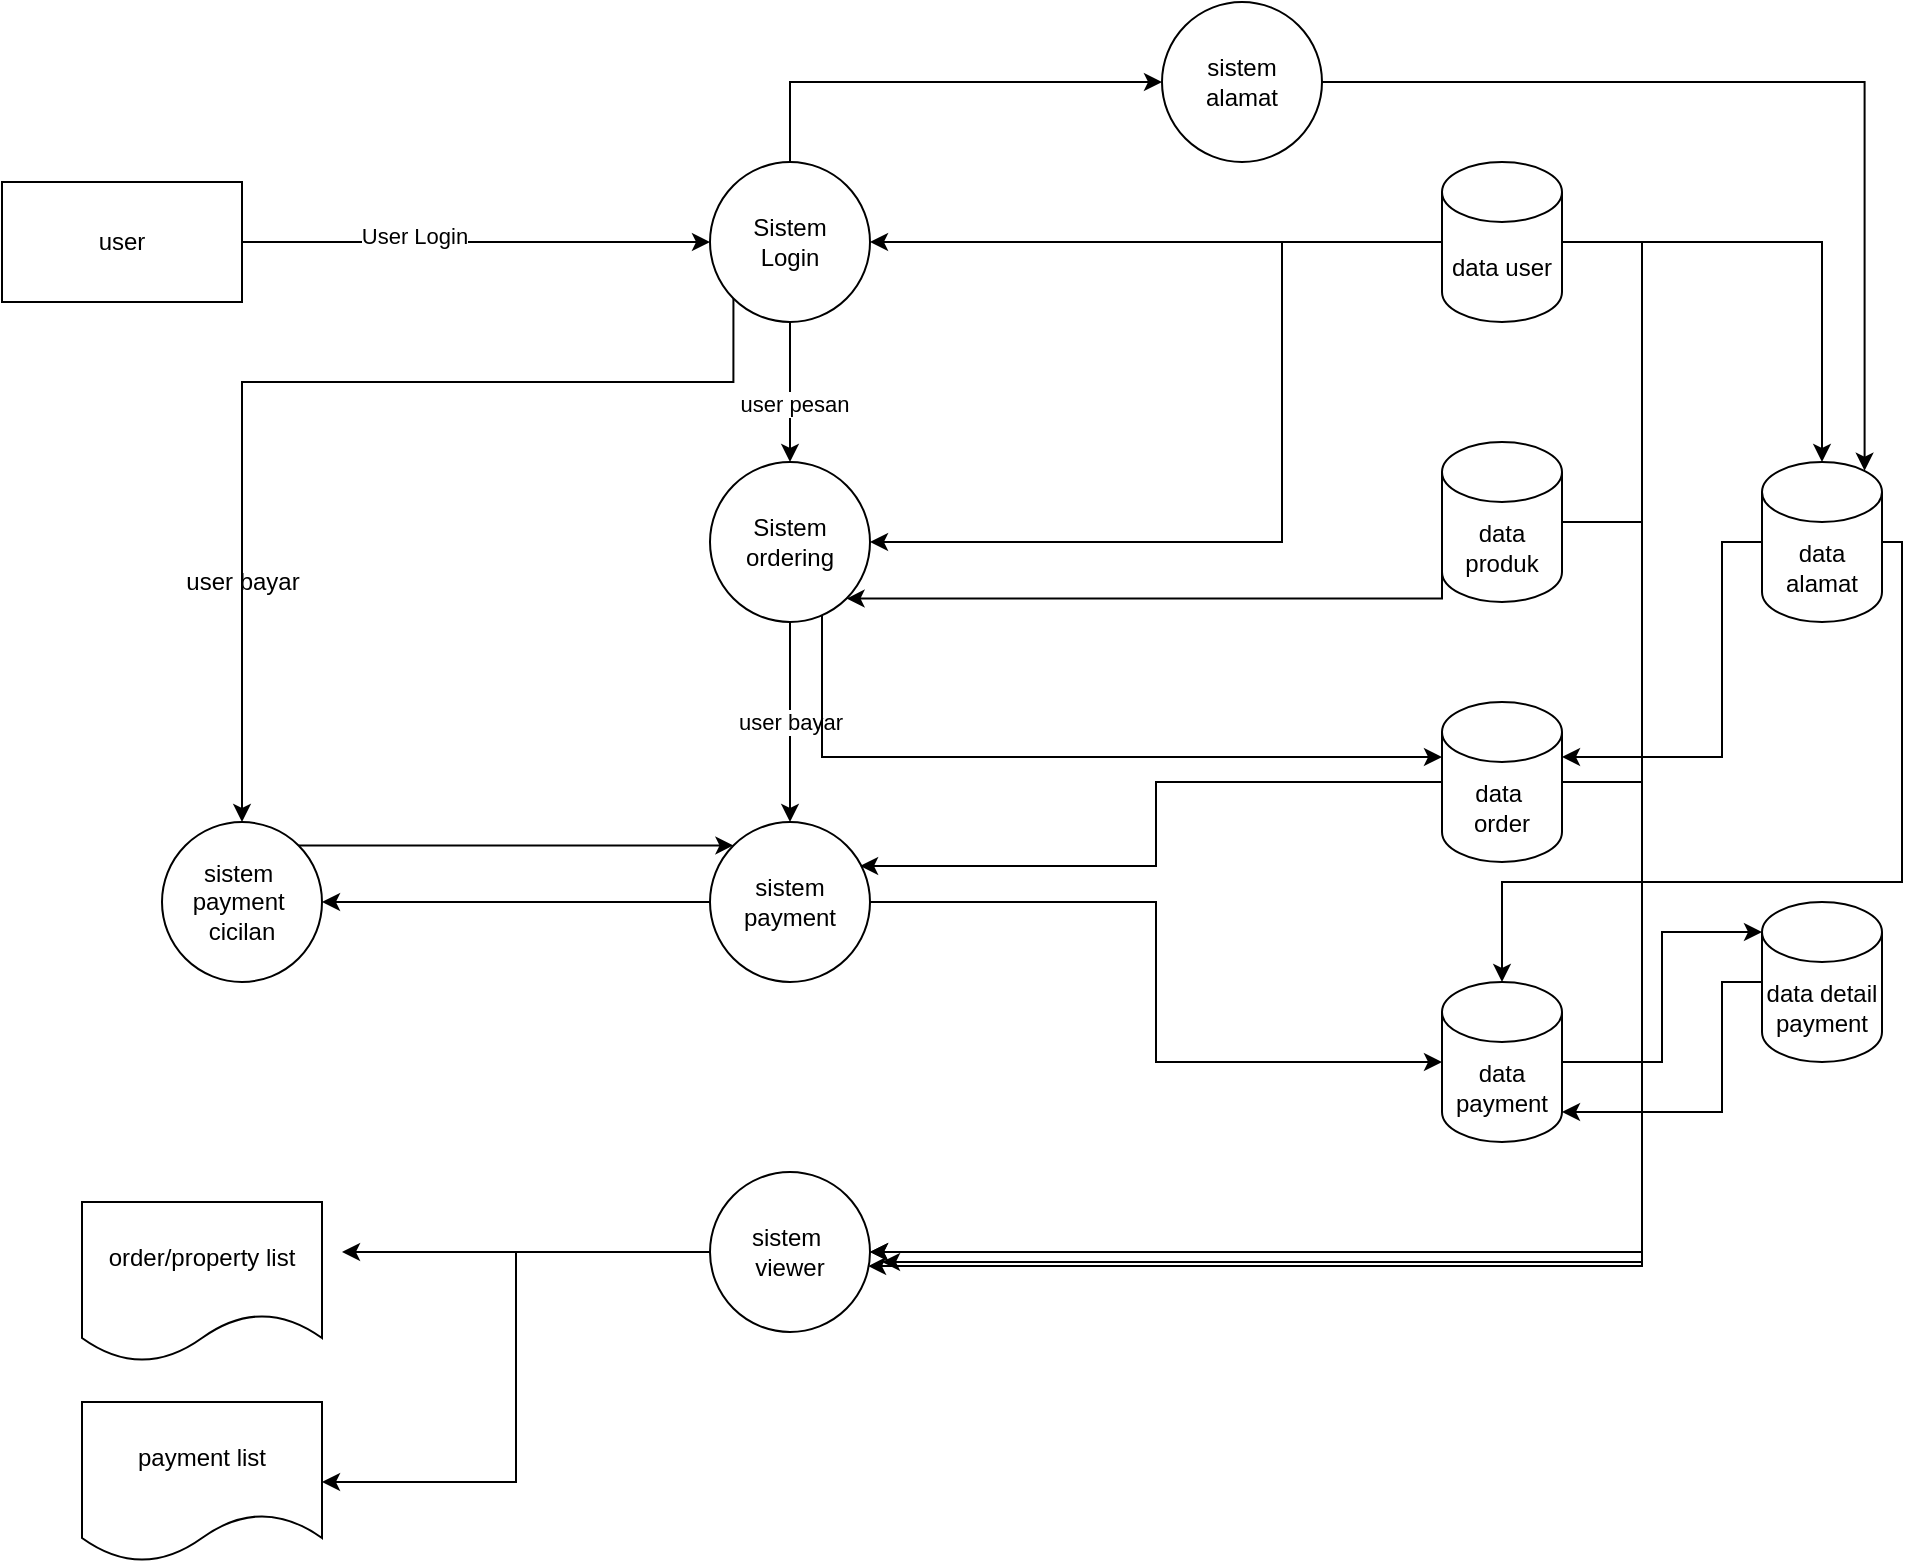 <mxfile version="13.7.9" type="device"><diagram id="C5RBs43oDa-KdzZeNtuy" name="Page-1"><mxGraphModel dx="1086" dy="816" grid="1" gridSize="10" guides="1" tooltips="1" connect="1" arrows="1" fold="1" page="1" pageScale="1" pageWidth="827" pageHeight="1169" math="0" shadow="0"><root><mxCell id="WIyWlLk6GJQsqaUBKTNV-0"/><mxCell id="WIyWlLk6GJQsqaUBKTNV-1" parent="WIyWlLk6GJQsqaUBKTNV-0"/><mxCell id="4KQvOuTk4FYaemT-tIFj-16" value="user bayar" style="edgeStyle=orthogonalEdgeStyle;rounded=0;orthogonalLoop=1;jettySize=auto;html=1;entryX=0.5;entryY=0;entryDx=0;entryDy=0;" parent="WIyWlLk6GJQsqaUBKTNV-1" source="4KQvOuTk4FYaemT-tIFj-0" target="4KQvOuTk4FYaemT-tIFj-15" edge="1"><mxGeometry relative="1" as="geometry"/></mxCell><mxCell id="4KQvOuTk4FYaemT-tIFj-21" style="edgeStyle=orthogonalEdgeStyle;rounded=0;orthogonalLoop=1;jettySize=auto;html=1;entryX=0;entryY=0;entryDx=0;entryDy=27.5;entryPerimeter=0;" parent="WIyWlLk6GJQsqaUBKTNV-1" source="4KQvOuTk4FYaemT-tIFj-0" target="4KQvOuTk4FYaemT-tIFj-20" edge="1"><mxGeometry relative="1" as="geometry"><Array as="points"><mxPoint x="430" y="378"/></Array></mxGeometry></mxCell><mxCell id="4KQvOuTk4FYaemT-tIFj-0" value="Sistem&lt;br&gt;ordering" style="ellipse;whiteSpace=wrap;html=1;aspect=fixed;" parent="WIyWlLk6GJQsqaUBKTNV-1" vertex="1"><mxGeometry x="374" y="230" width="80" height="80" as="geometry"/></mxCell><mxCell id="4KQvOuTk4FYaemT-tIFj-3" style="edgeStyle=orthogonalEdgeStyle;rounded=0;orthogonalLoop=1;jettySize=auto;html=1;" parent="WIyWlLk6GJQsqaUBKTNV-1" source="4KQvOuTk4FYaemT-tIFj-1" target="4KQvOuTk4FYaemT-tIFj-2" edge="1"><mxGeometry relative="1" as="geometry"/></mxCell><mxCell id="4KQvOuTk4FYaemT-tIFj-8" value="User Login" style="edgeLabel;html=1;align=center;verticalAlign=middle;resizable=0;points=[];" parent="4KQvOuTk4FYaemT-tIFj-3" vertex="1" connectable="0"><mxGeometry x="-0.265" y="3" relative="1" as="geometry"><mxPoint as="offset"/></mxGeometry></mxCell><mxCell id="4KQvOuTk4FYaemT-tIFj-1" value="user" style="rounded=0;whiteSpace=wrap;html=1;" parent="WIyWlLk6GJQsqaUBKTNV-1" vertex="1"><mxGeometry x="20" y="90" width="120" height="60" as="geometry"/></mxCell><mxCell id="4KQvOuTk4FYaemT-tIFj-9" style="edgeStyle=orthogonalEdgeStyle;rounded=0;orthogonalLoop=1;jettySize=auto;html=1;entryX=0.5;entryY=0;entryDx=0;entryDy=0;" parent="WIyWlLk6GJQsqaUBKTNV-1" source="4KQvOuTk4FYaemT-tIFj-2" target="4KQvOuTk4FYaemT-tIFj-0" edge="1"><mxGeometry relative="1" as="geometry"/></mxCell><mxCell id="4KQvOuTk4FYaemT-tIFj-10" value="user pesan" style="edgeLabel;html=1;align=center;verticalAlign=middle;resizable=0;points=[];" parent="4KQvOuTk4FYaemT-tIFj-9" vertex="1" connectable="0"><mxGeometry x="0.175" y="2" relative="1" as="geometry"><mxPoint as="offset"/></mxGeometry></mxCell><mxCell id="4KQvOuTk4FYaemT-tIFj-51" style="edgeStyle=orthogonalEdgeStyle;rounded=0;orthogonalLoop=1;jettySize=auto;html=1;exitX=0;exitY=1;exitDx=0;exitDy=0;entryX=0.5;entryY=0;entryDx=0;entryDy=0;" parent="WIyWlLk6GJQsqaUBKTNV-1" source="4KQvOuTk4FYaemT-tIFj-2" target="4KQvOuTk4FYaemT-tIFj-37" edge="1"><mxGeometry relative="1" as="geometry"><Array as="points"><mxPoint x="386" y="190"/><mxPoint x="140" y="190"/></Array></mxGeometry></mxCell><mxCell id="4KQvOuTk4FYaemT-tIFj-54" style="edgeStyle=orthogonalEdgeStyle;rounded=0;orthogonalLoop=1;jettySize=auto;html=1;entryX=0;entryY=0.5;entryDx=0;entryDy=0;" parent="WIyWlLk6GJQsqaUBKTNV-1" source="4KQvOuTk4FYaemT-tIFj-2" target="4KQvOuTk4FYaemT-tIFj-53" edge="1"><mxGeometry relative="1" as="geometry"><Array as="points"><mxPoint x="414" y="40"/></Array></mxGeometry></mxCell><mxCell id="4KQvOuTk4FYaemT-tIFj-2" value="Sistem&lt;br&gt;Login" style="ellipse;whiteSpace=wrap;html=1;aspect=fixed;" parent="WIyWlLk6GJQsqaUBKTNV-1" vertex="1"><mxGeometry x="374" y="80" width="80" height="80" as="geometry"/></mxCell><mxCell id="4KQvOuTk4FYaemT-tIFj-14" style="edgeStyle=orthogonalEdgeStyle;rounded=0;orthogonalLoop=1;jettySize=auto;html=1;entryX=1;entryY=0.5;entryDx=0;entryDy=0;" parent="WIyWlLk6GJQsqaUBKTNV-1" source="4KQvOuTk4FYaemT-tIFj-13" target="4KQvOuTk4FYaemT-tIFj-2" edge="1"><mxGeometry relative="1" as="geometry"/></mxCell><mxCell id="4KQvOuTk4FYaemT-tIFj-17" style="edgeStyle=orthogonalEdgeStyle;rounded=0;orthogonalLoop=1;jettySize=auto;html=1;entryX=1;entryY=0.5;entryDx=0;entryDy=0;exitX=0;exitY=0.5;exitDx=0;exitDy=0;exitPerimeter=0;" parent="WIyWlLk6GJQsqaUBKTNV-1" source="4KQvOuTk4FYaemT-tIFj-13" target="4KQvOuTk4FYaemT-tIFj-0" edge="1"><mxGeometry relative="1" as="geometry"><Array as="points"><mxPoint x="660" y="120"/><mxPoint x="660" y="270"/></Array></mxGeometry></mxCell><mxCell id="4KQvOuTk4FYaemT-tIFj-29" style="edgeStyle=orthogonalEdgeStyle;rounded=0;orthogonalLoop=1;jettySize=auto;html=1;entryX=1;entryY=0.5;entryDx=0;entryDy=0;" parent="WIyWlLk6GJQsqaUBKTNV-1" source="4KQvOuTk4FYaemT-tIFj-13" target="4KQvOuTk4FYaemT-tIFj-26" edge="1"><mxGeometry relative="1" as="geometry"><Array as="points"><mxPoint x="840" y="120"/><mxPoint x="840" y="625"/></Array></mxGeometry></mxCell><mxCell id="4KQvOuTk4FYaemT-tIFj-45" style="edgeStyle=orthogonalEdgeStyle;rounded=0;orthogonalLoop=1;jettySize=auto;html=1;entryX=0.5;entryY=0;entryDx=0;entryDy=0;entryPerimeter=0;" parent="WIyWlLk6GJQsqaUBKTNV-1" source="4KQvOuTk4FYaemT-tIFj-13" target="4KQvOuTk4FYaemT-tIFj-43" edge="1"><mxGeometry relative="1" as="geometry"/></mxCell><mxCell id="4KQvOuTk4FYaemT-tIFj-13" value="data user" style="shape=cylinder3;whiteSpace=wrap;html=1;boundedLbl=1;backgroundOutline=1;size=15;" parent="WIyWlLk6GJQsqaUBKTNV-1" vertex="1"><mxGeometry x="740" y="80" width="60" height="80" as="geometry"/></mxCell><mxCell id="4KQvOuTk4FYaemT-tIFj-23" style="edgeStyle=orthogonalEdgeStyle;rounded=0;orthogonalLoop=1;jettySize=auto;html=1;" parent="WIyWlLk6GJQsqaUBKTNV-1" source="4KQvOuTk4FYaemT-tIFj-15" target="4KQvOuTk4FYaemT-tIFj-22" edge="1"><mxGeometry relative="1" as="geometry"/></mxCell><mxCell id="4KQvOuTk4FYaemT-tIFj-38" style="edgeStyle=orthogonalEdgeStyle;rounded=0;orthogonalLoop=1;jettySize=auto;html=1;entryX=1;entryY=0.5;entryDx=0;entryDy=0;" parent="WIyWlLk6GJQsqaUBKTNV-1" source="4KQvOuTk4FYaemT-tIFj-15" target="4KQvOuTk4FYaemT-tIFj-37" edge="1"><mxGeometry relative="1" as="geometry"/></mxCell><mxCell id="4KQvOuTk4FYaemT-tIFj-15" value="sistem payment" style="ellipse;whiteSpace=wrap;html=1;aspect=fixed;" parent="WIyWlLk6GJQsqaUBKTNV-1" vertex="1"><mxGeometry x="374" y="410" width="80" height="80" as="geometry"/></mxCell><mxCell id="4KQvOuTk4FYaemT-tIFj-19" style="edgeStyle=orthogonalEdgeStyle;rounded=0;orthogonalLoop=1;jettySize=auto;html=1;entryX=1;entryY=1;entryDx=0;entryDy=0;exitX=0;exitY=0.5;exitDx=0;exitDy=0;exitPerimeter=0;" parent="WIyWlLk6GJQsqaUBKTNV-1" source="4KQvOuTk4FYaemT-tIFj-18" target="4KQvOuTk4FYaemT-tIFj-0" edge="1"><mxGeometry relative="1" as="geometry"><Array as="points"><mxPoint x="740" y="298"/></Array></mxGeometry></mxCell><mxCell id="4KQvOuTk4FYaemT-tIFj-32" style="edgeStyle=orthogonalEdgeStyle;rounded=0;orthogonalLoop=1;jettySize=auto;html=1;entryX=1;entryY=0.5;entryDx=0;entryDy=0;" parent="WIyWlLk6GJQsqaUBKTNV-1" source="4KQvOuTk4FYaemT-tIFj-18" target="4KQvOuTk4FYaemT-tIFj-26" edge="1"><mxGeometry relative="1" as="geometry"><Array as="points"><mxPoint x="840" y="260"/><mxPoint x="840" y="625"/></Array></mxGeometry></mxCell><mxCell id="4KQvOuTk4FYaemT-tIFj-18" value="data produk" style="shape=cylinder3;whiteSpace=wrap;html=1;boundedLbl=1;backgroundOutline=1;size=15;" parent="WIyWlLk6GJQsqaUBKTNV-1" vertex="1"><mxGeometry x="740" y="220" width="60" height="80" as="geometry"/></mxCell><mxCell id="4KQvOuTk4FYaemT-tIFj-24" style="edgeStyle=orthogonalEdgeStyle;rounded=0;orthogonalLoop=1;jettySize=auto;html=1;entryX=0.938;entryY=0.275;entryDx=0;entryDy=0;entryPerimeter=0;" parent="WIyWlLk6GJQsqaUBKTNV-1" source="4KQvOuTk4FYaemT-tIFj-20" target="4KQvOuTk4FYaemT-tIFj-15" edge="1"><mxGeometry relative="1" as="geometry"/></mxCell><mxCell id="4KQvOuTk4FYaemT-tIFj-33" style="edgeStyle=orthogonalEdgeStyle;rounded=0;orthogonalLoop=1;jettySize=auto;html=1;" parent="WIyWlLk6GJQsqaUBKTNV-1" source="4KQvOuTk4FYaemT-tIFj-20" edge="1"><mxGeometry relative="1" as="geometry"><mxPoint x="460" y="630" as="targetPoint"/><Array as="points"><mxPoint x="840" y="390"/><mxPoint x="840" y="630"/></Array></mxGeometry></mxCell><mxCell id="4KQvOuTk4FYaemT-tIFj-20" value="data&amp;nbsp;&lt;br&gt;order" style="shape=cylinder3;whiteSpace=wrap;html=1;boundedLbl=1;backgroundOutline=1;size=15;" parent="WIyWlLk6GJQsqaUBKTNV-1" vertex="1"><mxGeometry x="740" y="350" width="60" height="80" as="geometry"/></mxCell><mxCell id="4KQvOuTk4FYaemT-tIFj-34" style="edgeStyle=orthogonalEdgeStyle;rounded=0;orthogonalLoop=1;jettySize=auto;html=1;entryX=0.988;entryY=0.588;entryDx=0;entryDy=0;entryPerimeter=0;" parent="WIyWlLk6GJQsqaUBKTNV-1" source="4KQvOuTk4FYaemT-tIFj-22" target="4KQvOuTk4FYaemT-tIFj-26" edge="1"><mxGeometry relative="1" as="geometry"><Array as="points"><mxPoint x="840" y="530"/><mxPoint x="840" y="632"/></Array></mxGeometry></mxCell><mxCell id="4KQvOuTk4FYaemT-tIFj-40" style="edgeStyle=orthogonalEdgeStyle;rounded=0;orthogonalLoop=1;jettySize=auto;html=1;entryX=0;entryY=0;entryDx=0;entryDy=15;entryPerimeter=0;" parent="WIyWlLk6GJQsqaUBKTNV-1" source="4KQvOuTk4FYaemT-tIFj-22" target="4KQvOuTk4FYaemT-tIFj-39" edge="1"><mxGeometry relative="1" as="geometry"/></mxCell><mxCell id="4KQvOuTk4FYaemT-tIFj-22" value="data payment" style="shape=cylinder3;whiteSpace=wrap;html=1;boundedLbl=1;backgroundOutline=1;size=15;" parent="WIyWlLk6GJQsqaUBKTNV-1" vertex="1"><mxGeometry x="740" y="490" width="60" height="80" as="geometry"/></mxCell><mxCell id="4KQvOuTk4FYaemT-tIFj-25" value="order/property list" style="shape=document;whiteSpace=wrap;html=1;boundedLbl=1;" parent="WIyWlLk6GJQsqaUBKTNV-1" vertex="1"><mxGeometry x="60" y="600" width="120" height="80" as="geometry"/></mxCell><mxCell id="4KQvOuTk4FYaemT-tIFj-28" style="edgeStyle=orthogonalEdgeStyle;rounded=0;orthogonalLoop=1;jettySize=auto;html=1;" parent="WIyWlLk6GJQsqaUBKTNV-1" source="4KQvOuTk4FYaemT-tIFj-26" edge="1"><mxGeometry relative="1" as="geometry"><mxPoint x="190" y="625" as="targetPoint"/></mxGeometry></mxCell><mxCell id="4KQvOuTk4FYaemT-tIFj-36" style="edgeStyle=orthogonalEdgeStyle;rounded=0;orthogonalLoop=1;jettySize=auto;html=1;entryX=1;entryY=0.5;entryDx=0;entryDy=0;" parent="WIyWlLk6GJQsqaUBKTNV-1" source="4KQvOuTk4FYaemT-tIFj-26" target="4KQvOuTk4FYaemT-tIFj-35" edge="1"><mxGeometry relative="1" as="geometry"/></mxCell><mxCell id="4KQvOuTk4FYaemT-tIFj-26" value="sistem&amp;nbsp;&lt;br&gt;viewer" style="ellipse;whiteSpace=wrap;html=1;aspect=fixed;" parent="WIyWlLk6GJQsqaUBKTNV-1" vertex="1"><mxGeometry x="374" y="585" width="80" height="80" as="geometry"/></mxCell><mxCell id="4KQvOuTk4FYaemT-tIFj-35" value="payment list" style="shape=document;whiteSpace=wrap;html=1;boundedLbl=1;" parent="WIyWlLk6GJQsqaUBKTNV-1" vertex="1"><mxGeometry x="60" y="700" width="120" height="80" as="geometry"/></mxCell><mxCell id="4KQvOuTk4FYaemT-tIFj-42" style="edgeStyle=orthogonalEdgeStyle;rounded=0;orthogonalLoop=1;jettySize=auto;html=1;exitX=1;exitY=0;exitDx=0;exitDy=0;entryX=0;entryY=0;entryDx=0;entryDy=0;" parent="WIyWlLk6GJQsqaUBKTNV-1" source="4KQvOuTk4FYaemT-tIFj-37" target="4KQvOuTk4FYaemT-tIFj-15" edge="1"><mxGeometry relative="1" as="geometry"/></mxCell><mxCell id="4KQvOuTk4FYaemT-tIFj-37" value="sistem&amp;nbsp;&lt;br&gt;payment&amp;nbsp;&lt;br&gt;cicilan" style="ellipse;whiteSpace=wrap;html=1;aspect=fixed;" parent="WIyWlLk6GJQsqaUBKTNV-1" vertex="1"><mxGeometry x="100" y="410" width="80" height="80" as="geometry"/></mxCell><mxCell id="4KQvOuTk4FYaemT-tIFj-41" style="edgeStyle=orthogonalEdgeStyle;rounded=0;orthogonalLoop=1;jettySize=auto;html=1;entryX=1;entryY=1;entryDx=0;entryDy=-15;entryPerimeter=0;" parent="WIyWlLk6GJQsqaUBKTNV-1" source="4KQvOuTk4FYaemT-tIFj-39" target="4KQvOuTk4FYaemT-tIFj-22" edge="1"><mxGeometry relative="1" as="geometry"><Array as="points"><mxPoint x="880" y="490"/><mxPoint x="880" y="555"/></Array></mxGeometry></mxCell><mxCell id="4KQvOuTk4FYaemT-tIFj-39" value="data detail&lt;br&gt;payment" style="shape=cylinder3;whiteSpace=wrap;html=1;boundedLbl=1;backgroundOutline=1;size=15;" parent="WIyWlLk6GJQsqaUBKTNV-1" vertex="1"><mxGeometry x="900" y="450" width="60" height="80" as="geometry"/></mxCell><mxCell id="4KQvOuTk4FYaemT-tIFj-47" style="edgeStyle=orthogonalEdgeStyle;rounded=0;orthogonalLoop=1;jettySize=auto;html=1;entryX=1;entryY=0;entryDx=0;entryDy=27.5;entryPerimeter=0;" parent="WIyWlLk6GJQsqaUBKTNV-1" source="4KQvOuTk4FYaemT-tIFj-43" target="4KQvOuTk4FYaemT-tIFj-20" edge="1"><mxGeometry relative="1" as="geometry"><Array as="points"><mxPoint x="880" y="270"/><mxPoint x="880" y="378"/></Array></mxGeometry></mxCell><mxCell id="4KQvOuTk4FYaemT-tIFj-48" style="edgeStyle=orthogonalEdgeStyle;rounded=0;orthogonalLoop=1;jettySize=auto;html=1;entryX=0.5;entryY=0;entryDx=0;entryDy=0;entryPerimeter=0;" parent="WIyWlLk6GJQsqaUBKTNV-1" source="4KQvOuTk4FYaemT-tIFj-43" target="4KQvOuTk4FYaemT-tIFj-22" edge="1"><mxGeometry relative="1" as="geometry"><Array as="points"><mxPoint x="970" y="270"/><mxPoint x="970" y="440"/><mxPoint x="770" y="440"/></Array></mxGeometry></mxCell><mxCell id="4KQvOuTk4FYaemT-tIFj-43" value="data alamat" style="shape=cylinder3;whiteSpace=wrap;html=1;boundedLbl=1;backgroundOutline=1;size=15;" parent="WIyWlLk6GJQsqaUBKTNV-1" vertex="1"><mxGeometry x="900" y="230" width="60" height="80" as="geometry"/></mxCell><mxCell id="4KQvOuTk4FYaemT-tIFj-52" value="user bayar" style="text;html=1;align=center;verticalAlign=middle;resizable=0;points=[];autosize=1;" parent="WIyWlLk6GJQsqaUBKTNV-1" vertex="1"><mxGeometry x="105" y="280" width="70" height="20" as="geometry"/></mxCell><mxCell id="4KQvOuTk4FYaemT-tIFj-55" style="edgeStyle=orthogonalEdgeStyle;rounded=0;orthogonalLoop=1;jettySize=auto;html=1;entryX=0.855;entryY=0;entryDx=0;entryDy=4.35;entryPerimeter=0;" parent="WIyWlLk6GJQsqaUBKTNV-1" source="4KQvOuTk4FYaemT-tIFj-53" target="4KQvOuTk4FYaemT-tIFj-43" edge="1"><mxGeometry relative="1" as="geometry"/></mxCell><mxCell id="4KQvOuTk4FYaemT-tIFj-53" value="sistem&lt;br&gt;alamat" style="ellipse;whiteSpace=wrap;html=1;aspect=fixed;" parent="WIyWlLk6GJQsqaUBKTNV-1" vertex="1"><mxGeometry x="600" width="80" height="80" as="geometry"/></mxCell></root></mxGraphModel></diagram></mxfile>